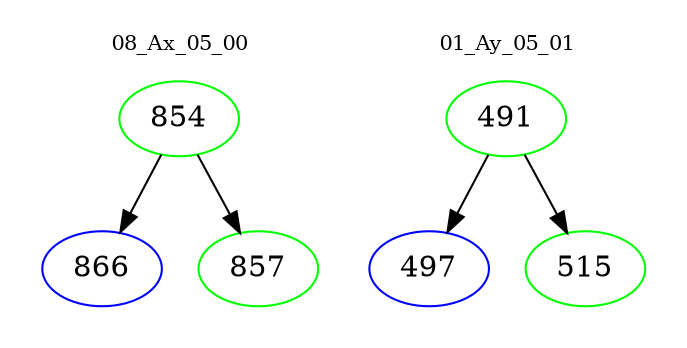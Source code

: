 digraph{
subgraph cluster_0 {
color = white
label = "08_Ax_05_00";
fontsize=10;
T0_854 [label="854", color="green"]
T0_854 -> T0_866 [color="black"]
T0_866 [label="866", color="blue"]
T0_854 -> T0_857 [color="black"]
T0_857 [label="857", color="green"]
}
subgraph cluster_1 {
color = white
label = "01_Ay_05_01";
fontsize=10;
T1_491 [label="491", color="green"]
T1_491 -> T1_497 [color="black"]
T1_497 [label="497", color="blue"]
T1_491 -> T1_515 [color="black"]
T1_515 [label="515", color="green"]
}
}
